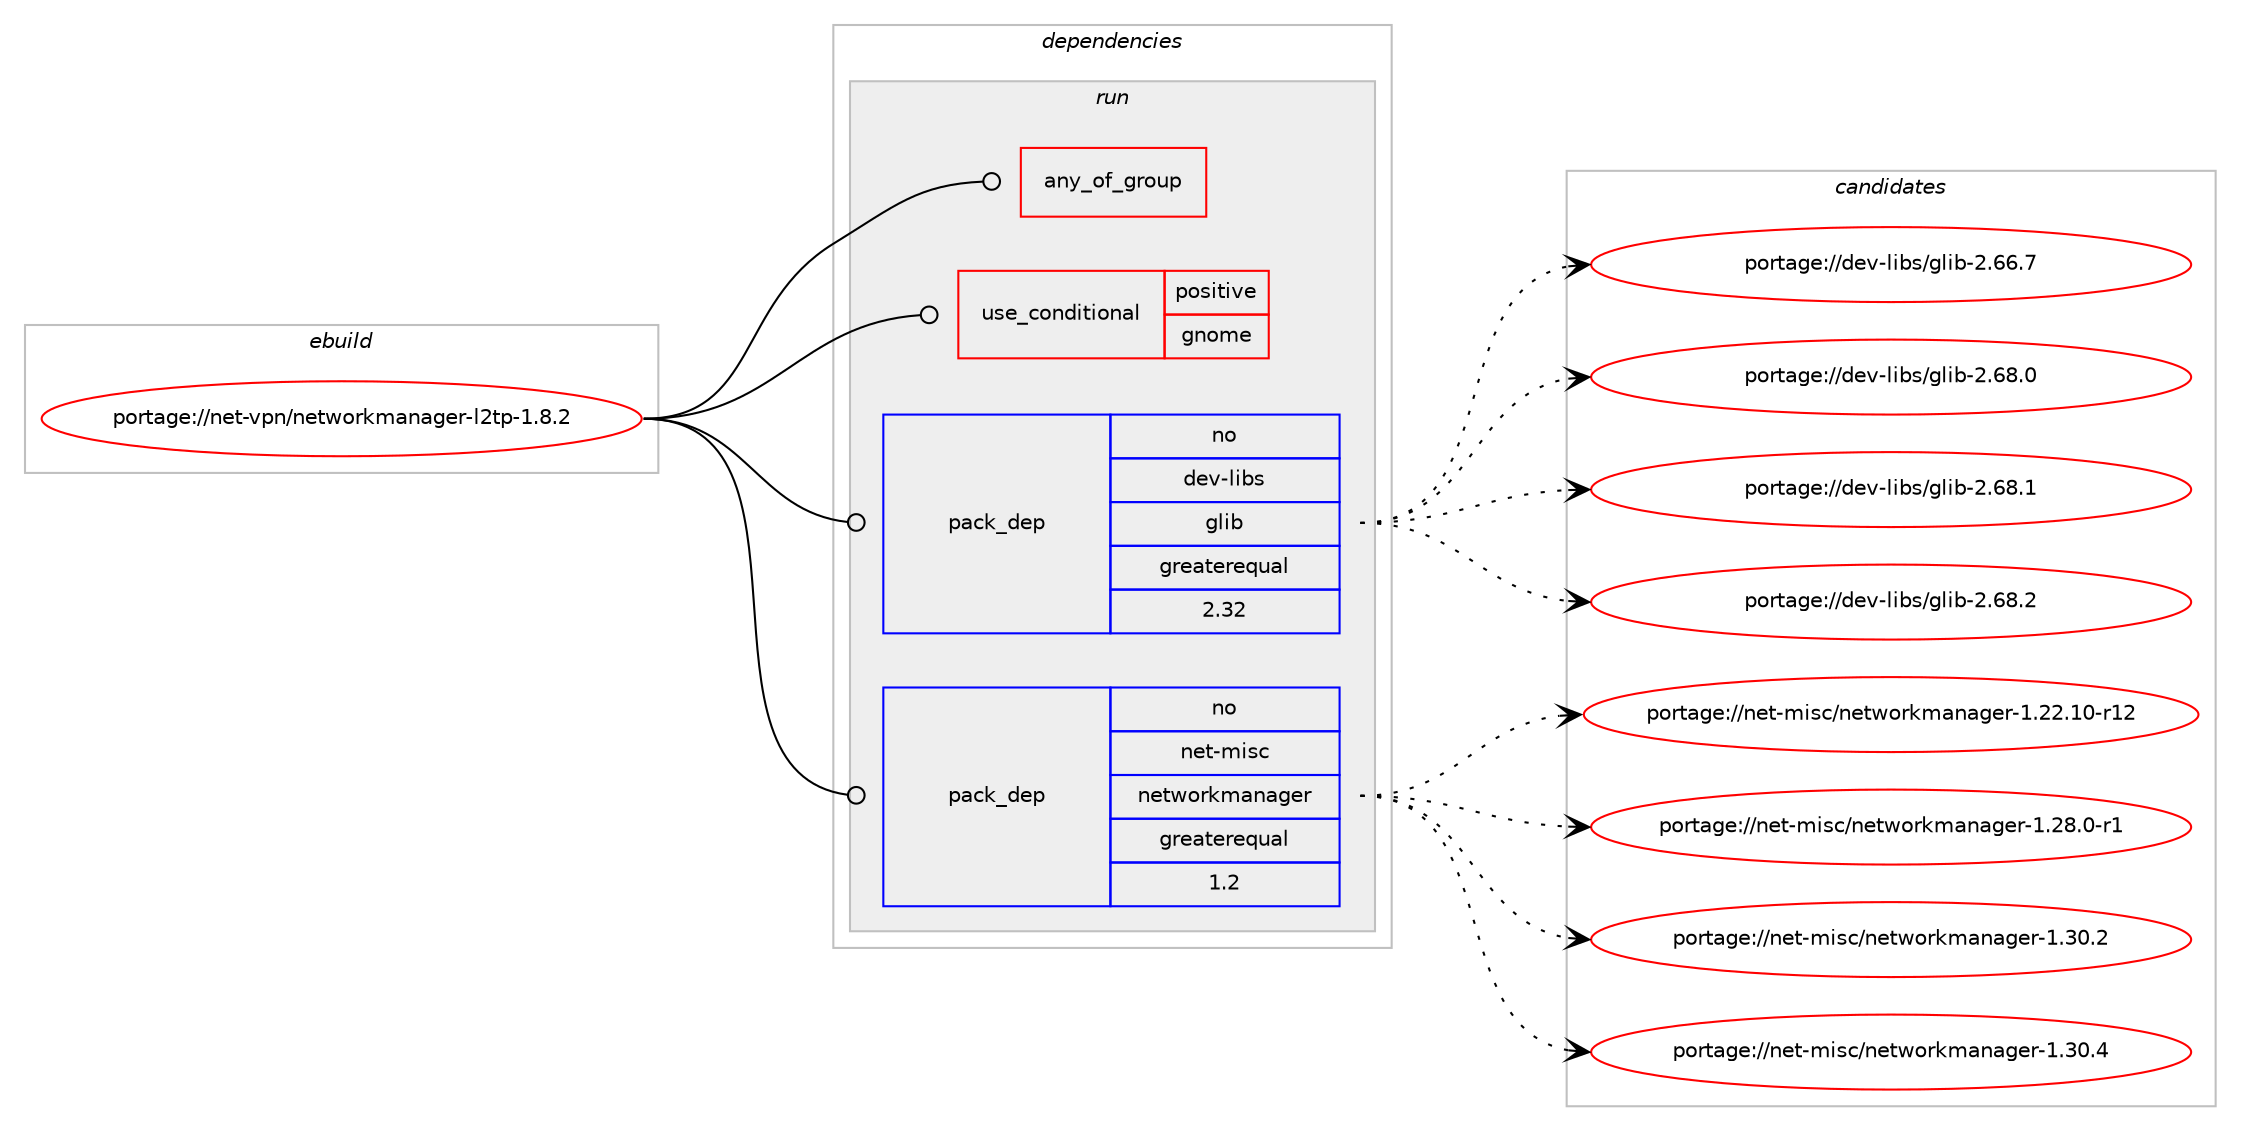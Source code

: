 digraph prolog {

# *************
# Graph options
# *************

newrank=true;
concentrate=true;
compound=true;
graph [rankdir=LR,fontname=Helvetica,fontsize=10,ranksep=1.5];#, ranksep=2.5, nodesep=0.2];
edge  [arrowhead=vee];
node  [fontname=Helvetica,fontsize=10];

# **********
# The ebuild
# **********

subgraph cluster_leftcol {
color=gray;
rank=same;
label=<<i>ebuild</i>>;
id [label="portage://net-vpn/networkmanager-l2tp-1.8.2", color=red, width=4, href="../net-vpn/networkmanager-l2tp-1.8.2.svg"];
}

# ****************
# The dependencies
# ****************

subgraph cluster_midcol {
color=gray;
label=<<i>dependencies</i>>;
subgraph cluster_compile {
fillcolor="#eeeeee";
style=filled;
label=<<i>compile</i>>;
}
subgraph cluster_compileandrun {
fillcolor="#eeeeee";
style=filled;
label=<<i>compile and run</i>>;
}
subgraph cluster_run {
fillcolor="#eeeeee";
style=filled;
label=<<i>run</i>>;
subgraph any7 {
dependency240 [label=<<TABLE BORDER="0" CELLBORDER="1" CELLSPACING="0" CELLPADDING="4"><TR><TD CELLPADDING="10">any_of_group</TD></TR></TABLE>>, shape=none, color=red];# *** BEGIN UNKNOWN DEPENDENCY TYPE (TODO) ***
# dependency240 -> package_dependency(portage://net-vpn/networkmanager-l2tp-1.8.2,run,no,net-vpn,strongswan,none,[,,],[],[])
# *** END UNKNOWN DEPENDENCY TYPE (TODO) ***

# *** BEGIN UNKNOWN DEPENDENCY TYPE (TODO) ***
# dependency240 -> package_dependency(portage://net-vpn/networkmanager-l2tp-1.8.2,run,no,net-vpn,libreswan,none,[,,],[],[])
# *** END UNKNOWN DEPENDENCY TYPE (TODO) ***

}
id:e -> dependency240:w [weight=20,style="solid",arrowhead="odot"];
subgraph cond103 {
dependency241 [label=<<TABLE BORDER="0" CELLBORDER="1" CELLSPACING="0" CELLPADDING="4"><TR><TD ROWSPAN="3" CELLPADDING="10">use_conditional</TD></TR><TR><TD>positive</TD></TR><TR><TD>gnome</TD></TR></TABLE>>, shape=none, color=red];
# *** BEGIN UNKNOWN DEPENDENCY TYPE (TODO) ***
# dependency241 -> package_dependency(portage://net-vpn/networkmanager-l2tp-1.8.2,run,no,x11-libs,gtk+,none,[,,],[slot(3)],[])
# *** END UNKNOWN DEPENDENCY TYPE (TODO) ***

# *** BEGIN UNKNOWN DEPENDENCY TYPE (TODO) ***
# dependency241 -> package_dependency(portage://net-vpn/networkmanager-l2tp-1.8.2,run,no,app-crypt,libsecret,none,[,,],[],[])
# *** END UNKNOWN DEPENDENCY TYPE (TODO) ***

# *** BEGIN UNKNOWN DEPENDENCY TYPE (TODO) ***
# dependency241 -> package_dependency(portage://net-vpn/networkmanager-l2tp-1.8.2,run,no,gnome-extra,nm-applet,none,[,,],[],[])
# *** END UNKNOWN DEPENDENCY TYPE (TODO) ***

}
id:e -> dependency241:w [weight=20,style="solid",arrowhead="odot"];
# *** BEGIN UNKNOWN DEPENDENCY TYPE (TODO) ***
# id -> package_dependency(portage://net-vpn/networkmanager-l2tp-1.8.2,run,no,dev-libs,dbus-glib,none,[,,],[],[])
# *** END UNKNOWN DEPENDENCY TYPE (TODO) ***

subgraph pack132 {
dependency242 [label=<<TABLE BORDER="0" CELLBORDER="1" CELLSPACING="0" CELLPADDING="4" WIDTH="220"><TR><TD ROWSPAN="6" CELLPADDING="30">pack_dep</TD></TR><TR><TD WIDTH="110">no</TD></TR><TR><TD>dev-libs</TD></TR><TR><TD>glib</TD></TR><TR><TD>greaterequal</TD></TR><TR><TD>2.32</TD></TR></TABLE>>, shape=none, color=blue];
}
id:e -> dependency242:w [weight=20,style="solid",arrowhead="odot"];
# *** BEGIN UNKNOWN DEPENDENCY TYPE (TODO) ***
# id -> package_dependency(portage://net-vpn/networkmanager-l2tp-1.8.2,run,no,net-dialup,ppp,none,[,,],[],[use(enable(eap-tls),none)])
# *** END UNKNOWN DEPENDENCY TYPE (TODO) ***

# *** BEGIN UNKNOWN DEPENDENCY TYPE (TODO) ***
# id -> package_dependency(portage://net-vpn/networkmanager-l2tp-1.8.2,run,no,net-dialup,xl2tpd,none,[,,],[],[])
# *** END UNKNOWN DEPENDENCY TYPE (TODO) ***

subgraph pack133 {
dependency243 [label=<<TABLE BORDER="0" CELLBORDER="1" CELLSPACING="0" CELLPADDING="4" WIDTH="220"><TR><TD ROWSPAN="6" CELLPADDING="30">pack_dep</TD></TR><TR><TD WIDTH="110">no</TD></TR><TR><TD>net-misc</TD></TR><TR><TD>networkmanager</TD></TR><TR><TD>greaterequal</TD></TR><TR><TD>1.2</TD></TR></TABLE>>, shape=none, color=blue];
}
id:e -> dependency243:w [weight=20,style="solid",arrowhead="odot"];
}
}

# **************
# The candidates
# **************

subgraph cluster_choices {
rank=same;
color=gray;
label=<<i>candidates</i>>;

subgraph choice132 {
color=black;
nodesep=1;
choice1001011184510810598115471031081059845504654544655 [label="portage://dev-libs/glib-2.66.7", color=red, width=4,href="../dev-libs/glib-2.66.7.svg"];
choice1001011184510810598115471031081059845504654564648 [label="portage://dev-libs/glib-2.68.0", color=red, width=4,href="../dev-libs/glib-2.68.0.svg"];
choice1001011184510810598115471031081059845504654564649 [label="portage://dev-libs/glib-2.68.1", color=red, width=4,href="../dev-libs/glib-2.68.1.svg"];
choice1001011184510810598115471031081059845504654564650 [label="portage://dev-libs/glib-2.68.2", color=red, width=4,href="../dev-libs/glib-2.68.2.svg"];
dependency242:e -> choice1001011184510810598115471031081059845504654544655:w [style=dotted,weight="100"];
dependency242:e -> choice1001011184510810598115471031081059845504654564648:w [style=dotted,weight="100"];
dependency242:e -> choice1001011184510810598115471031081059845504654564649:w [style=dotted,weight="100"];
dependency242:e -> choice1001011184510810598115471031081059845504654564650:w [style=dotted,weight="100"];
}
subgraph choice133 {
color=black;
nodesep=1;
choice11010111645109105115994711010111611911111410710997110971031011144549465050464948451144950 [label="portage://net-misc/networkmanager-1.22.10-r12", color=red, width=4,href="../net-misc/networkmanager-1.22.10-r12.svg"];
choice1101011164510910511599471101011161191111141071099711097103101114454946505646484511449 [label="portage://net-misc/networkmanager-1.28.0-r1", color=red, width=4,href="../net-misc/networkmanager-1.28.0-r1.svg"];
choice110101116451091051159947110101116119111114107109971109710310111445494651484650 [label="portage://net-misc/networkmanager-1.30.2", color=red, width=4,href="../net-misc/networkmanager-1.30.2.svg"];
choice110101116451091051159947110101116119111114107109971109710310111445494651484652 [label="portage://net-misc/networkmanager-1.30.4", color=red, width=4,href="../net-misc/networkmanager-1.30.4.svg"];
dependency243:e -> choice11010111645109105115994711010111611911111410710997110971031011144549465050464948451144950:w [style=dotted,weight="100"];
dependency243:e -> choice1101011164510910511599471101011161191111141071099711097103101114454946505646484511449:w [style=dotted,weight="100"];
dependency243:e -> choice110101116451091051159947110101116119111114107109971109710310111445494651484650:w [style=dotted,weight="100"];
dependency243:e -> choice110101116451091051159947110101116119111114107109971109710310111445494651484652:w [style=dotted,weight="100"];
}
}

}
